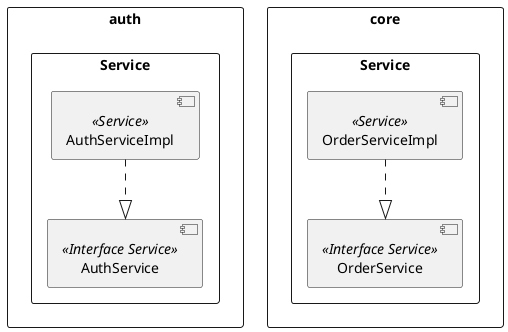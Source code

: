 @startuml
skinparam linetype ortho

rectangle "auth" {
    [Service] as AuthServiceRec
}

rectangle "AuthServiceRec" {
    [AuthService] <<Interface Service>>
    [AuthServiceImpl] <<Service>>

  [AuthServiceImpl] ..|> [AuthService]
}

rectangle "core" {
    [Service] as CoreServiceRec
}

rectangle "CoreServiceRec" {
    [OrderService] <<Interface Service>>
    [OrderServiceImpl] <<Service>>

  [OrderServiceImpl] ..|> [OrderService]
}


@enduml